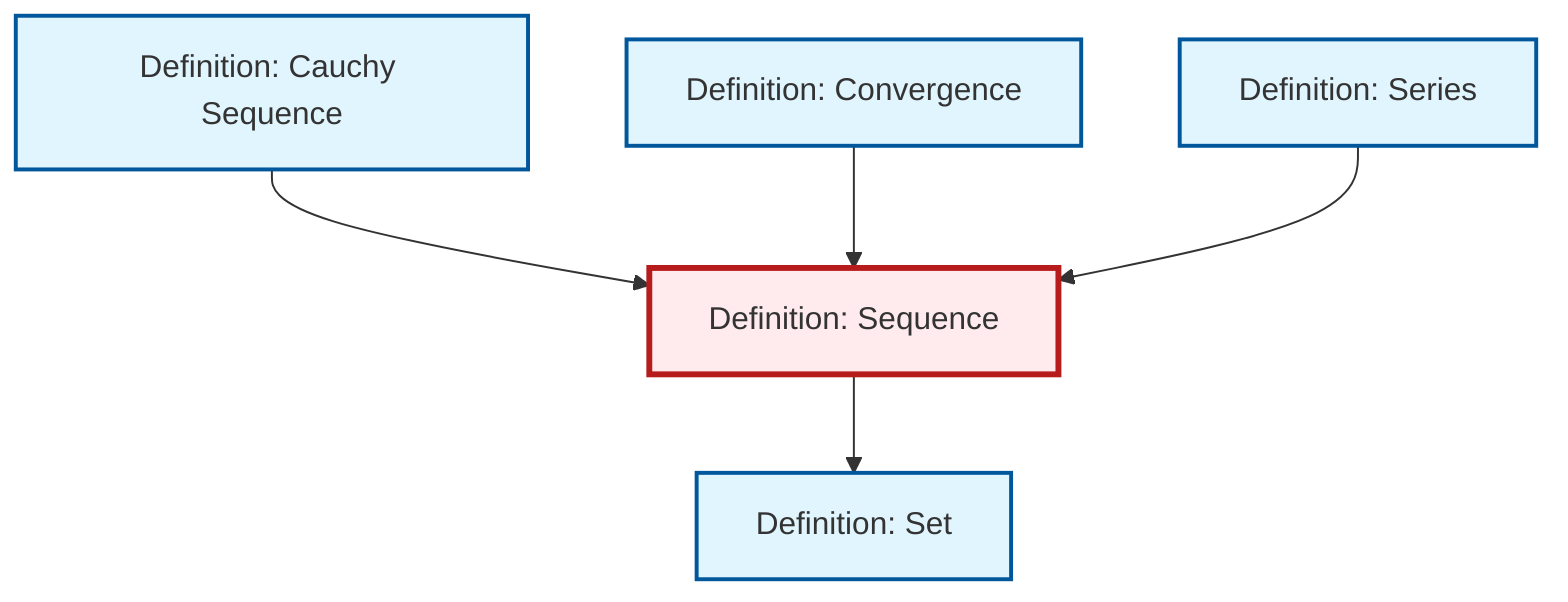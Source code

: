 graph TD
    classDef definition fill:#e1f5fe,stroke:#01579b,stroke-width:2px
    classDef theorem fill:#f3e5f5,stroke:#4a148c,stroke-width:2px
    classDef axiom fill:#fff3e0,stroke:#e65100,stroke-width:2px
    classDef example fill:#e8f5e9,stroke:#1b5e20,stroke-width:2px
    classDef current fill:#ffebee,stroke:#b71c1c,stroke-width:3px
    def-set["Definition: Set"]:::definition
    def-sequence["Definition: Sequence"]:::definition
    def-series["Definition: Series"]:::definition
    def-convergence["Definition: Convergence"]:::definition
    def-cauchy-sequence["Definition: Cauchy Sequence"]:::definition
    def-cauchy-sequence --> def-sequence
    def-sequence --> def-set
    def-convergence --> def-sequence
    def-series --> def-sequence
    class def-sequence current